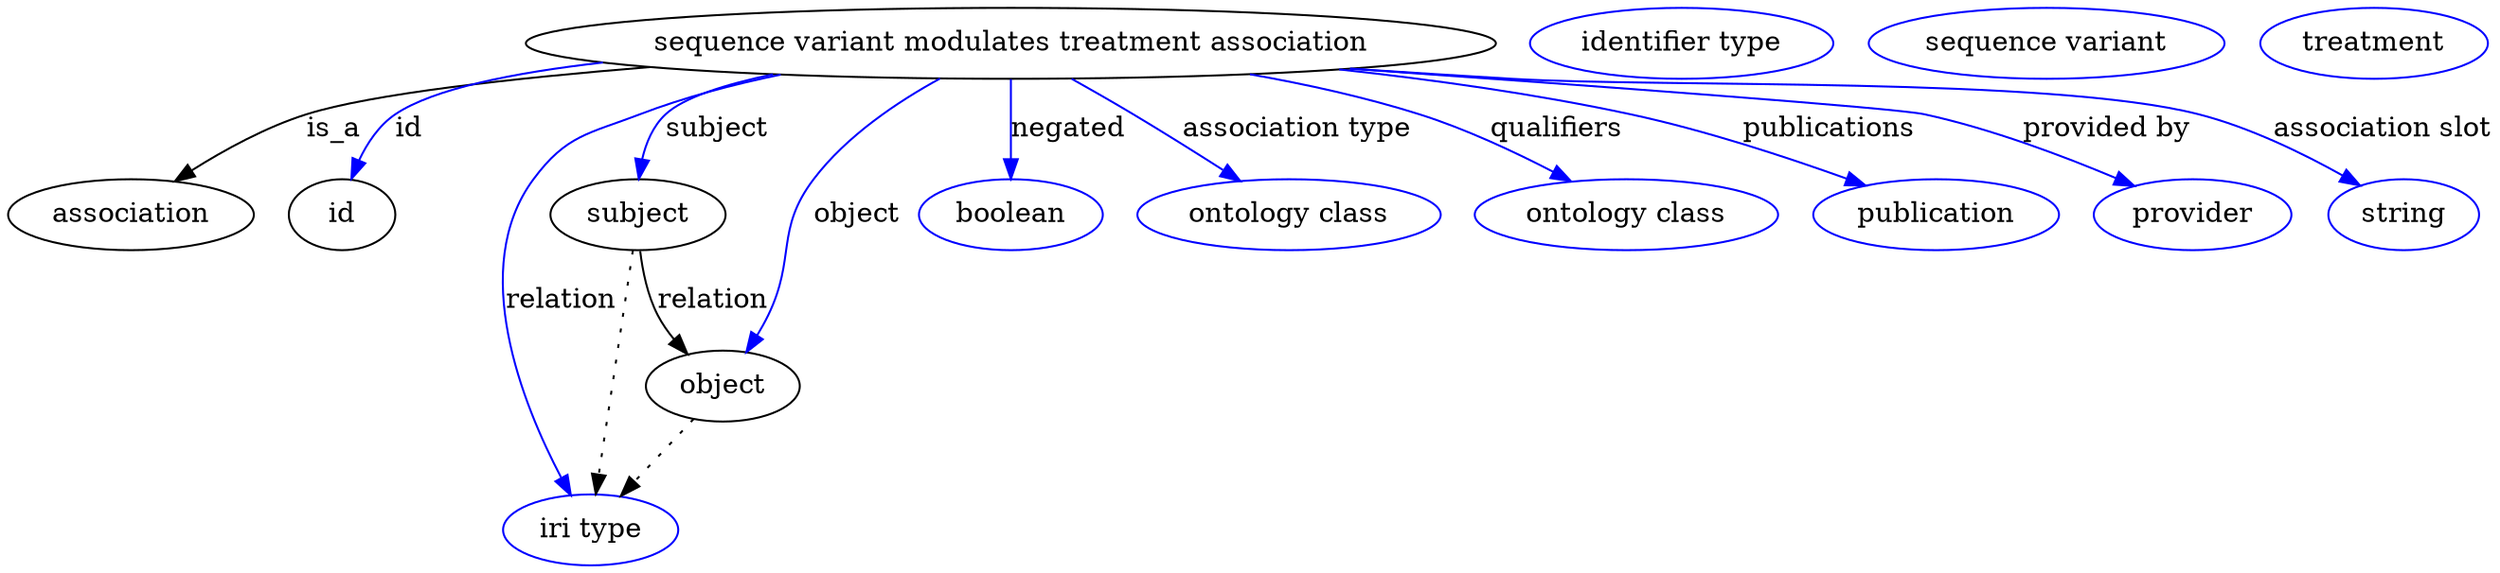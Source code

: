 digraph {
	graph [bb="0,0,1050.7,281"];
	node [label="\N"];
	"sequence variant modulates treatment association"	 [height=0.5,
		label="sequence variant modulates treatment association",
		pos="437.4,263",
		width=5.1374];
	association	 [height=0.5,
		pos="49.402,177",
		width=1.3723];
	"sequence variant modulates treatment association" -> association	 [label=is_a,
		lp="145.68,220",
		pos="e,71.092,193.3 293.73,251.64 230.32,245.47 163.51,237.04 133.85,227 114.69,220.52 95.144,209.3 79.687,199.12"];
	id	 [height=0.5,
		pos="143.4,177",
		width=0.75];
	"sequence variant modulates treatment association" -> id	 [color=blue,
		label=id,
		lp="179.85,220",
		pos="e,149.46,194.66 282.6,253.15 236.21,247.78 192.58,239.55 173.51,227 165.06,221.44 158.62,212.6 153.91,203.9",
		style=solid];
	subject	 [height=0.5,
		pos="276.4,177",
		width=0.97656];
	"sequence variant modulates treatment association" -> subject	 [color=blue,
		label=subject,
		lp="314.23,220",
		pos="e,278.37,195.06 346.05,247.26 323.02,241.73 302.38,234.9 293.75,227 287.46,221.24 283.45,213.09 280.89,205.03",
		style=solid];
	relation	 [color=blue,
		height=0.5,
		label="iri type",
		pos="256.4,18",
		width=0.9834];
	"sequence variant modulates treatment association" -> relation	 [color=blue,
		label=relation,
		lp="240.78,134",
		pos="e,247,35.476 343.89,247.4 322.55,242.25 300.31,235.57 280.4,227 256.85,216.86 246.28,216.56 232.4,195 202.59,148.68 225.71,81.424 \
242.65,44.586",
		style=solid];
	object	 [height=0.5,
		pos="316.4,91",
		width=0.88096];
	"sequence variant modulates treatment association" -> object	 [color=blue,
		label=object,
		lp="373.51,177",
		pos="e,325.12,108.39 408.72,244.98 391.36,232.77 369.97,215.2 356.19,195 338.23,168.67 345.29,156.57 333.4,127 332.16,123.92 330.79,120.73 \
329.38,117.58",
		style=solid];
	negated	 [color=blue,
		height=0.5,
		label=boolean,
		pos="437.4,177",
		width=1.0584];
	"sequence variant modulates treatment association" -> negated	 [color=blue,
		label=negated,
		lp="459.17,220",
		pos="e,437.4,195.21 437.4,244.76 437.4,233.36 437.4,218.43 437.4,205.49",
		style=solid];
	"association type"	 [color=blue,
		height=0.5,
		label="ontology class",
		pos="554.4,177",
		width=1.6931];
	"sequence variant modulates treatment association" -> "association type"	 [color=blue,
		label="association type",
		lp="548.31,220",
		pos="e,531.5,193.84 461.93,244.97 479.79,231.84 504.12,213.96 523.34,199.83",
		style=solid];
	qualifiers	 [color=blue,
		height=0.5,
		label="ontology class",
		pos="694.4,177",
		width=1.6931];
	"sequence variant modulates treatment association" -> qualifiers	 [color=blue,
		label=qualifiers,
		lp="654.45,220",
		pos="e,667.24,193.38 526.59,247.15 549.97,241.85 574.92,235.17 597.4,227 618.33,219.39 640.48,208.24 658.33,198.39",
		style=solid];
	publications	 [color=blue,
		height=0.5,
		label=publication,
		pos="823.4,177",
		width=1.3859];
	"sequence variant modulates treatment association" -> publications	 [color=blue,
		label=publications,
		lp="765.62,220",
		pos="e,790.84,190.82 562.42,249.74 601.78,244.24 645.2,236.8 684.4,227 717.64,218.69 754.04,205.44 781.25,194.66",
		style=solid];
	"provided by"	 [color=blue,
		height=0.5,
		label=provider,
		pos="931.4,177",
		width=1.1129];
	"sequence variant modulates treatment association" -> "provided by"	 [color=blue,
		label="provided by",
		lp="881.03,220",
		pos="e,903.65,190.41 569.67,250.41 672.09,240.6 797.56,228.4 803.4,227 835.08,219.41 869.39,205.69 894.5,194.54",
		style=solid];
	"association slot"	 [color=blue,
		height=0.5,
		label=string,
		pos="1020.4,177",
		width=0.8403];
	"sequence variant modulates treatment association" -> "association slot"	 [color=blue,
		label="association slot",
		lp="998.37,220",
		pos="e,999.48,190.32 568.58,250.29 589.58,248.41 611.08,246.58 631.4,245 758.82,235.1 794.86,259.76 918.4,227 944.07,220.19 970.96,206.71 \
990.68,195.46",
		style=solid];
	association_id	 [color=blue,
		height=0.5,
		label="identifier type",
		pos="699.4,263",
		width=1.652];
	subject -> relation	 [pos="e,258.67,36.027 274.11,158.76 270.64,131.21 264.04,78.735 259.95,46.223",
		style=dotted];
	subject -> object	 [label=relation,
		lp="312.78,134",
		pos="e,302.82,107.46 279.98,158.87 282.29,149.13 285.78,137.08 290.64,127 292.43,123.29 294.6,119.56 296.91,115.97"];
	"sequence variant modulates treatment association_subject"	 [color=blue,
		height=0.5,
		label="sequence variant",
		pos="846.4,263",
		width=1.9244];
	object -> relation	 [pos="e,270.17,34.752 302.79,74.435 295.09,65.075 285.33,53.191 276.74,42.745",
		style=dotted];
	"sequence variant modulates treatment association_object"	 [color=blue,
		height=0.5,
		label=treatment,
		pos="977.4,263",
		width=1.2083];
}
